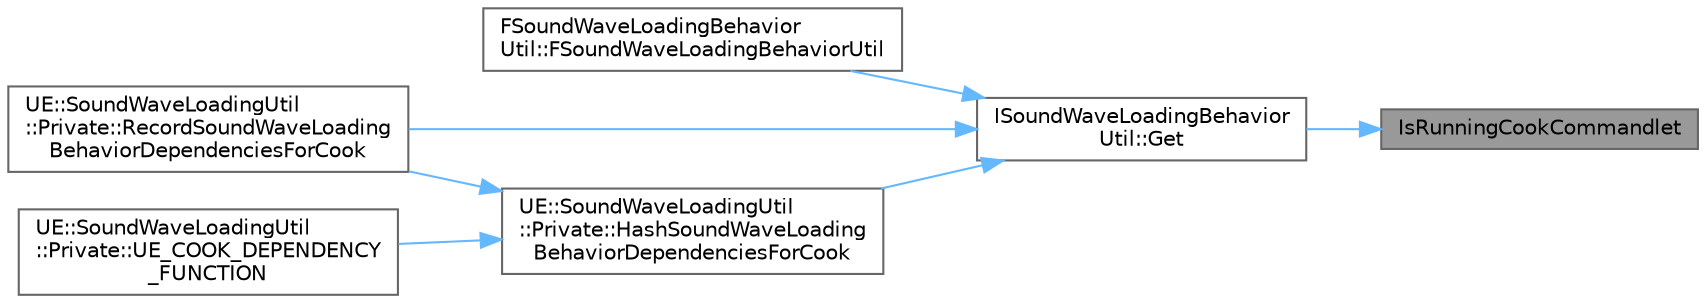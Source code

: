 digraph "IsRunningCookCommandlet"
{
 // INTERACTIVE_SVG=YES
 // LATEX_PDF_SIZE
  bgcolor="transparent";
  edge [fontname=Helvetica,fontsize=10,labelfontname=Helvetica,labelfontsize=10];
  node [fontname=Helvetica,fontsize=10,shape=box,height=0.2,width=0.4];
  rankdir="RL";
  Node1 [id="Node000001",label="IsRunningCookCommandlet",height=0.2,width=0.4,color="gray40", fillcolor="grey60", style="filled", fontcolor="black",tooltip="Check to see if this executable is running the cookcommandlet."];
  Node1 -> Node2 [id="edge1_Node000001_Node000002",dir="back",color="steelblue1",style="solid",tooltip=" "];
  Node2 [id="Node000002",label="ISoundWaveLoadingBehavior\lUtil::Get",height=0.2,width=0.4,color="grey40", fillcolor="white", style="filled",URL="$da/da5/classISoundWaveLoadingBehaviorUtil.html#ab37832cb81c1350ac3bd3f9464fd9116",tooltip=" "];
  Node2 -> Node3 [id="edge2_Node000002_Node000003",dir="back",color="steelblue1",style="solid",tooltip=" "];
  Node3 [id="Node000003",label="FSoundWaveLoadingBehavior\lUtil::FSoundWaveLoadingBehaviorUtil",height=0.2,width=0.4,color="grey40", fillcolor="white", style="filled",URL="$d8/d78/classFSoundWaveLoadingBehaviorUtil.html#ac6d3a8d3580801cf2dfb38db8985723c",tooltip=" "];
  Node2 -> Node4 [id="edge3_Node000002_Node000004",dir="back",color="steelblue1",style="solid",tooltip=" "];
  Node4 [id="Node000004",label="UE::SoundWaveLoadingUtil\l::Private::HashSoundWaveLoading\lBehaviorDependenciesForCook",height=0.2,width=0.4,color="grey40", fillcolor="white", style="filled",URL="$da/da2/namespaceUE_1_1SoundWaveLoadingUtil_1_1Private.html#a9d028c821f1c4f8fe3781ebf8d17afa8",tooltip=" "];
  Node4 -> Node5 [id="edge4_Node000004_Node000005",dir="back",color="steelblue1",style="solid",tooltip=" "];
  Node5 [id="Node000005",label="UE::SoundWaveLoadingUtil\l::Private::RecordSoundWaveLoading\lBehaviorDependenciesForCook",height=0.2,width=0.4,color="grey40", fillcolor="white", style="filled",URL="$da/da2/namespaceUE_1_1SoundWaveLoadingUtil_1_1Private.html#ae752a0d35e2f98daa5e5a04d289548ba",tooltip=" "];
  Node4 -> Node6 [id="edge5_Node000004_Node000006",dir="back",color="steelblue1",style="solid",tooltip=" "];
  Node6 [id="Node000006",label="UE::SoundWaveLoadingUtil\l::Private::UE_COOK_DEPENDENCY\l_FUNCTION",height=0.2,width=0.4,color="grey40", fillcolor="white", style="filled",URL="$da/da2/namespaceUE_1_1SoundWaveLoadingUtil_1_1Private.html#a938df6d627f1126b6e4076e86da80a26",tooltip=" "];
  Node2 -> Node5 [id="edge6_Node000002_Node000005",dir="back",color="steelblue1",style="solid",tooltip=" "];
}
